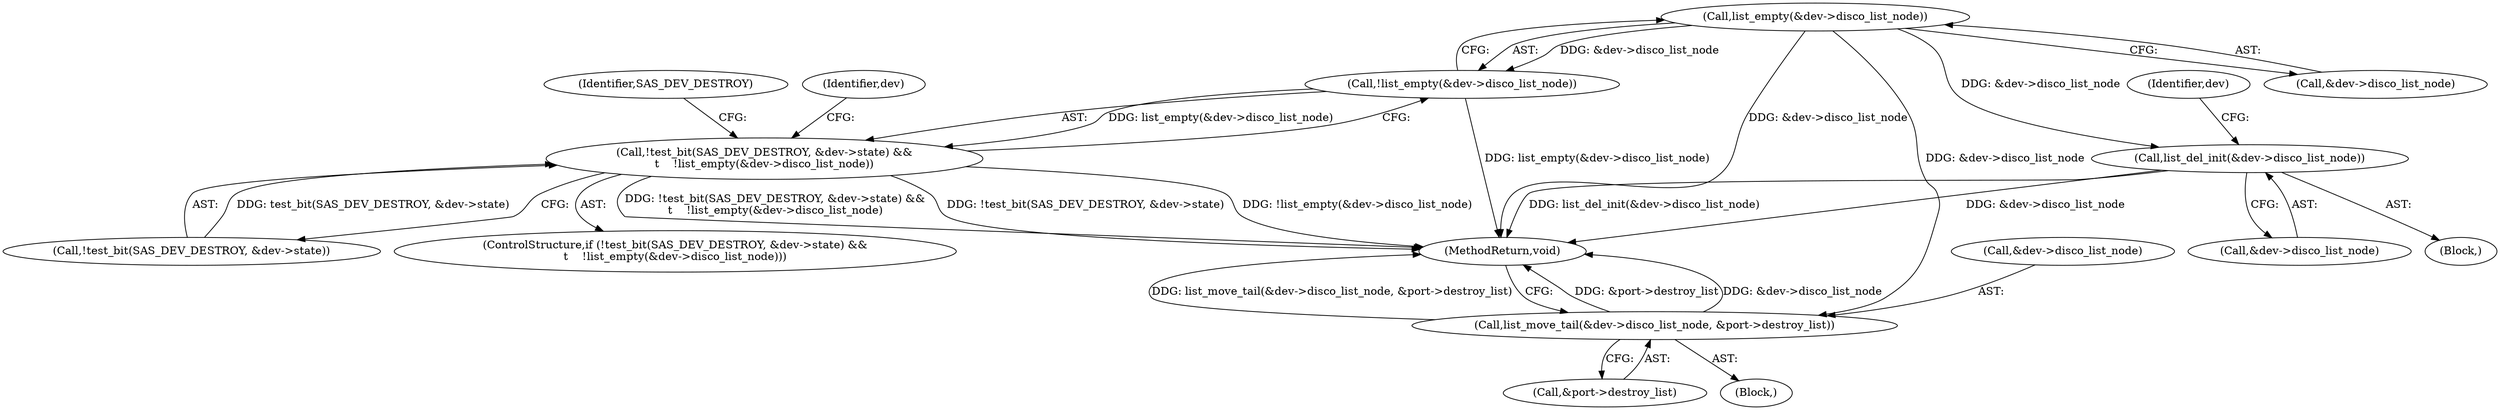 digraph "0_linux_0558f33c06bb910e2879e355192227a8e8f0219d_6@pointer" {
"1000115" [label="(Call,list_empty(&dev->disco_list_node))"];
"1000114" [label="(Call,!list_empty(&dev->disco_list_node))"];
"1000106" [label="(Call,!test_bit(SAS_DEV_DESTROY, &dev->state) &&\n\t    !list_empty(&dev->disco_list_node))"];
"1000121" [label="(Call,list_del_init(&dev->disco_list_node))"];
"1000147" [label="(Call,list_move_tail(&dev->disco_list_node, &port->destroy_list))"];
"1000122" [label="(Call,&dev->disco_list_node)"];
"1000147" [label="(Call,list_move_tail(&dev->disco_list_node, &port->destroy_list))"];
"1000105" [label="(ControlStructure,if (!test_bit(SAS_DEV_DESTROY, &dev->state) &&\n\t    !list_empty(&dev->disco_list_node)))"];
"1000121" [label="(Call,list_del_init(&dev->disco_list_node))"];
"1000152" [label="(Call,&port->destroy_list)"];
"1000128" [label="(Identifier,dev)"];
"1000107" [label="(Call,!test_bit(SAS_DEV_DESTROY, &dev->state))"];
"1000120" [label="(Block,)"];
"1000116" [label="(Call,&dev->disco_list_node)"];
"1000156" [label="(MethodReturn,void)"];
"1000106" [label="(Call,!test_bit(SAS_DEV_DESTROY, &dev->state) &&\n\t    !list_empty(&dev->disco_list_node))"];
"1000148" [label="(Call,&dev->disco_list_node)"];
"1000137" [label="(Identifier,SAS_DEV_DESTROY)"];
"1000115" [label="(Call,list_empty(&dev->disco_list_node))"];
"1000142" [label="(Block,)"];
"1000124" [label="(Identifier,dev)"];
"1000114" [label="(Call,!list_empty(&dev->disco_list_node))"];
"1000115" -> "1000114"  [label="AST: "];
"1000115" -> "1000116"  [label="CFG: "];
"1000116" -> "1000115"  [label="AST: "];
"1000114" -> "1000115"  [label="CFG: "];
"1000115" -> "1000156"  [label="DDG: &dev->disco_list_node"];
"1000115" -> "1000114"  [label="DDG: &dev->disco_list_node"];
"1000115" -> "1000121"  [label="DDG: &dev->disco_list_node"];
"1000115" -> "1000147"  [label="DDG: &dev->disco_list_node"];
"1000114" -> "1000106"  [label="AST: "];
"1000106" -> "1000114"  [label="CFG: "];
"1000114" -> "1000156"  [label="DDG: list_empty(&dev->disco_list_node)"];
"1000114" -> "1000106"  [label="DDG: list_empty(&dev->disco_list_node)"];
"1000106" -> "1000105"  [label="AST: "];
"1000106" -> "1000107"  [label="CFG: "];
"1000107" -> "1000106"  [label="AST: "];
"1000124" -> "1000106"  [label="CFG: "];
"1000137" -> "1000106"  [label="CFG: "];
"1000106" -> "1000156"  [label="DDG: !test_bit(SAS_DEV_DESTROY, &dev->state)"];
"1000106" -> "1000156"  [label="DDG: !list_empty(&dev->disco_list_node)"];
"1000106" -> "1000156"  [label="DDG: !test_bit(SAS_DEV_DESTROY, &dev->state) &&\n\t    !list_empty(&dev->disco_list_node)"];
"1000107" -> "1000106"  [label="DDG: test_bit(SAS_DEV_DESTROY, &dev->state)"];
"1000121" -> "1000120"  [label="AST: "];
"1000121" -> "1000122"  [label="CFG: "];
"1000122" -> "1000121"  [label="AST: "];
"1000128" -> "1000121"  [label="CFG: "];
"1000121" -> "1000156"  [label="DDG: list_del_init(&dev->disco_list_node)"];
"1000121" -> "1000156"  [label="DDG: &dev->disco_list_node"];
"1000147" -> "1000142"  [label="AST: "];
"1000147" -> "1000152"  [label="CFG: "];
"1000148" -> "1000147"  [label="AST: "];
"1000152" -> "1000147"  [label="AST: "];
"1000156" -> "1000147"  [label="CFG: "];
"1000147" -> "1000156"  [label="DDG: &port->destroy_list"];
"1000147" -> "1000156"  [label="DDG: &dev->disco_list_node"];
"1000147" -> "1000156"  [label="DDG: list_move_tail(&dev->disco_list_node, &port->destroy_list)"];
}
